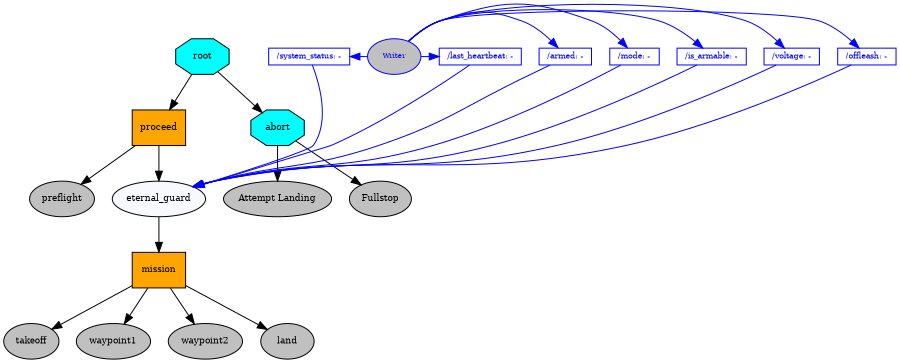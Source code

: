 digraph pastafarianism {
dpi="300"; ratio=auto; size="6,6";
graph [fontname="times-roman"];
node [fontname="times-roman"];
edge [fontname="times-roman"];
root [fillcolor=cyan, fontcolor=black, fontsize=9, label=root, shape=octagon, style=filled];
proceed [fillcolor=orange, fontcolor=black, fontsize=9, label=proceed, shape=box, style=filled];
root -> proceed;
preflight [fillcolor=gray, fontcolor=black, fontsize=9, label=preflight, shape=ellipse, style=filled];
proceed -> preflight;
eternal_guard [fillcolor=ghostwhite, fontcolor=black, fontsize=9, label=eternal_guard, shape=ellipse, style=filled];
proceed -> eternal_guard;
mission [fillcolor=orange, fontcolor=black, fontsize=9, label=mission, shape=box, style=filled];
eternal_guard -> mission;
takeoff [fillcolor=gray, fontcolor=black, fontsize=9, label=takeoff, shape=ellipse, style=filled];
mission -> takeoff;
waypoint1 [fillcolor=gray, fontcolor=black, fontsize=9, label=waypoint1, shape=ellipse, style=filled];
mission -> waypoint1;
waypoint2 [fillcolor=gray, fontcolor=black, fontsize=9, label=waypoint2, shape=ellipse, style=filled];
mission -> waypoint2;
land [fillcolor=gray, fontcolor=black, fontsize=9, label=land, shape=ellipse, style=filled];
mission -> land;
subgraph  {
label=children_of_mission;
rank=same;
takeoff [fillcolor=gray, fontcolor=black, fontsize=9, label=takeoff, shape=ellipse, style=filled];
waypoint1 [fillcolor=gray, fontcolor=black, fontsize=9, label=waypoint1, shape=ellipse, style=filled];
waypoint2 [fillcolor=gray, fontcolor=black, fontsize=9, label=waypoint2, shape=ellipse, style=filled];
land [fillcolor=gray, fontcolor=black, fontsize=9, label=land, shape=ellipse, style=filled];
}

subgraph  {
label=children_of_proceed;
rank=same;
preflight [fillcolor=gray, fontcolor=black, fontsize=9, label=preflight, shape=ellipse, style=filled];
eternal_guard [fillcolor=ghostwhite, fontcolor=black, fontsize=9, label=eternal_guard, shape=ellipse, style=filled];
}

abort [fillcolor=cyan, fontcolor=black, fontsize=9, label=abort, shape=octagon, style=filled];
root -> abort;
"Attempt Landing" [fillcolor=gray, fontcolor=black, fontsize=9, label="Attempt Landing", shape=ellipse, style=filled];
abort -> "Attempt Landing";
Fullstop [fillcolor=gray, fontcolor=black, fontsize=9, label=Fullstop, shape=ellipse, style=filled];
abort -> Fullstop;
subgraph  {
label=children_of_abort;
rank=same;
"Attempt Landing" [fillcolor=gray, fontcolor=black, fontsize=9, label="Attempt Landing", shape=ellipse, style=filled];
Fullstop [fillcolor=gray, fontcolor=black, fontsize=9, label=Fullstop, shape=ellipse, style=filled];
}

subgraph  {
label=children_of_root;
rank=same;
proceed [fillcolor=orange, fontcolor=black, fontsize=9, label=proceed, shape=box, style=filled];
abort [fillcolor=cyan, fontcolor=black, fontsize=9, label=abort, shape=octagon, style=filled];
}

Writer [color=blue, fillcolor=gray, fontcolor=blue, fontsize=7, label=Writer, shape=ellipse, style=filled];
"/system_status" [color=blue, fillcolor=white, fixedsize=False, fontcolor=blue, fontsize=8, height=0, label="/system_status: -", shape=box, style=filled, width=0];
"/system_status" -> eternal_guard  [color=blue, constraint=False];
Writer -> "/system_status"  [color=blue, constraint=False];
"/last_heartbeat" [color=blue, fillcolor=white, fixedsize=False, fontcolor=blue, fontsize=8, height=0, label="/last_heartbeat: -", shape=box, style=filled, width=0];
"/last_heartbeat" -> eternal_guard  [color=blue, constraint=False];
Writer -> "/last_heartbeat"  [color=blue, constraint=False];
"/armed" [color=blue, fillcolor=white, fixedsize=False, fontcolor=blue, fontsize=8, height=0, label="/armed: -", shape=box, style=filled, width=0];
"/armed" -> eternal_guard  [color=blue, constraint=False];
Writer -> "/armed"  [color=blue, constraint=False];
"/mode" [color=blue, fillcolor=white, fixedsize=False, fontcolor=blue, fontsize=8, height=0, label="/mode: -", shape=box, style=filled, width=0];
"/mode" -> eternal_guard  [color=blue, constraint=False];
Writer -> "/mode"  [color=blue, constraint=False];
"/is_armable" [color=blue, fillcolor=white, fixedsize=False, fontcolor=blue, fontsize=8, height=0, label="/is_armable: -", shape=box, style=filled, width=0];
"/is_armable" -> eternal_guard  [color=blue, constraint=False];
Writer -> "/is_armable"  [color=blue, constraint=False];
"/voltage" [color=blue, fillcolor=white, fixedsize=False, fontcolor=blue, fontsize=8, height=0, label="/voltage: -", shape=box, style=filled, width=0];
"/voltage" -> eternal_guard  [color=blue, constraint=False];
Writer -> "/voltage"  [color=blue, constraint=False];
"/offleash" [color=blue, fillcolor=white, fixedsize=False, fontcolor=blue, fontsize=8, height=0, label="/offleash: -", shape=box, style=filled, width=0];
"/offleash" -> eternal_guard  [color=blue, constraint=False];
Writer -> "/offleash"  [color=blue, constraint=False];
}

